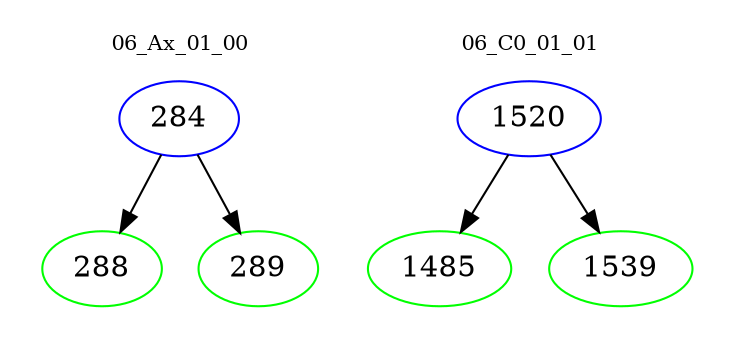 digraph{
subgraph cluster_0 {
color = white
label = "06_Ax_01_00";
fontsize=10;
T0_284 [label="284", color="blue"]
T0_284 -> T0_288 [color="black"]
T0_288 [label="288", color="green"]
T0_284 -> T0_289 [color="black"]
T0_289 [label="289", color="green"]
}
subgraph cluster_1 {
color = white
label = "06_C0_01_01";
fontsize=10;
T1_1520 [label="1520", color="blue"]
T1_1520 -> T1_1485 [color="black"]
T1_1485 [label="1485", color="green"]
T1_1520 -> T1_1539 [color="black"]
T1_1539 [label="1539", color="green"]
}
}
